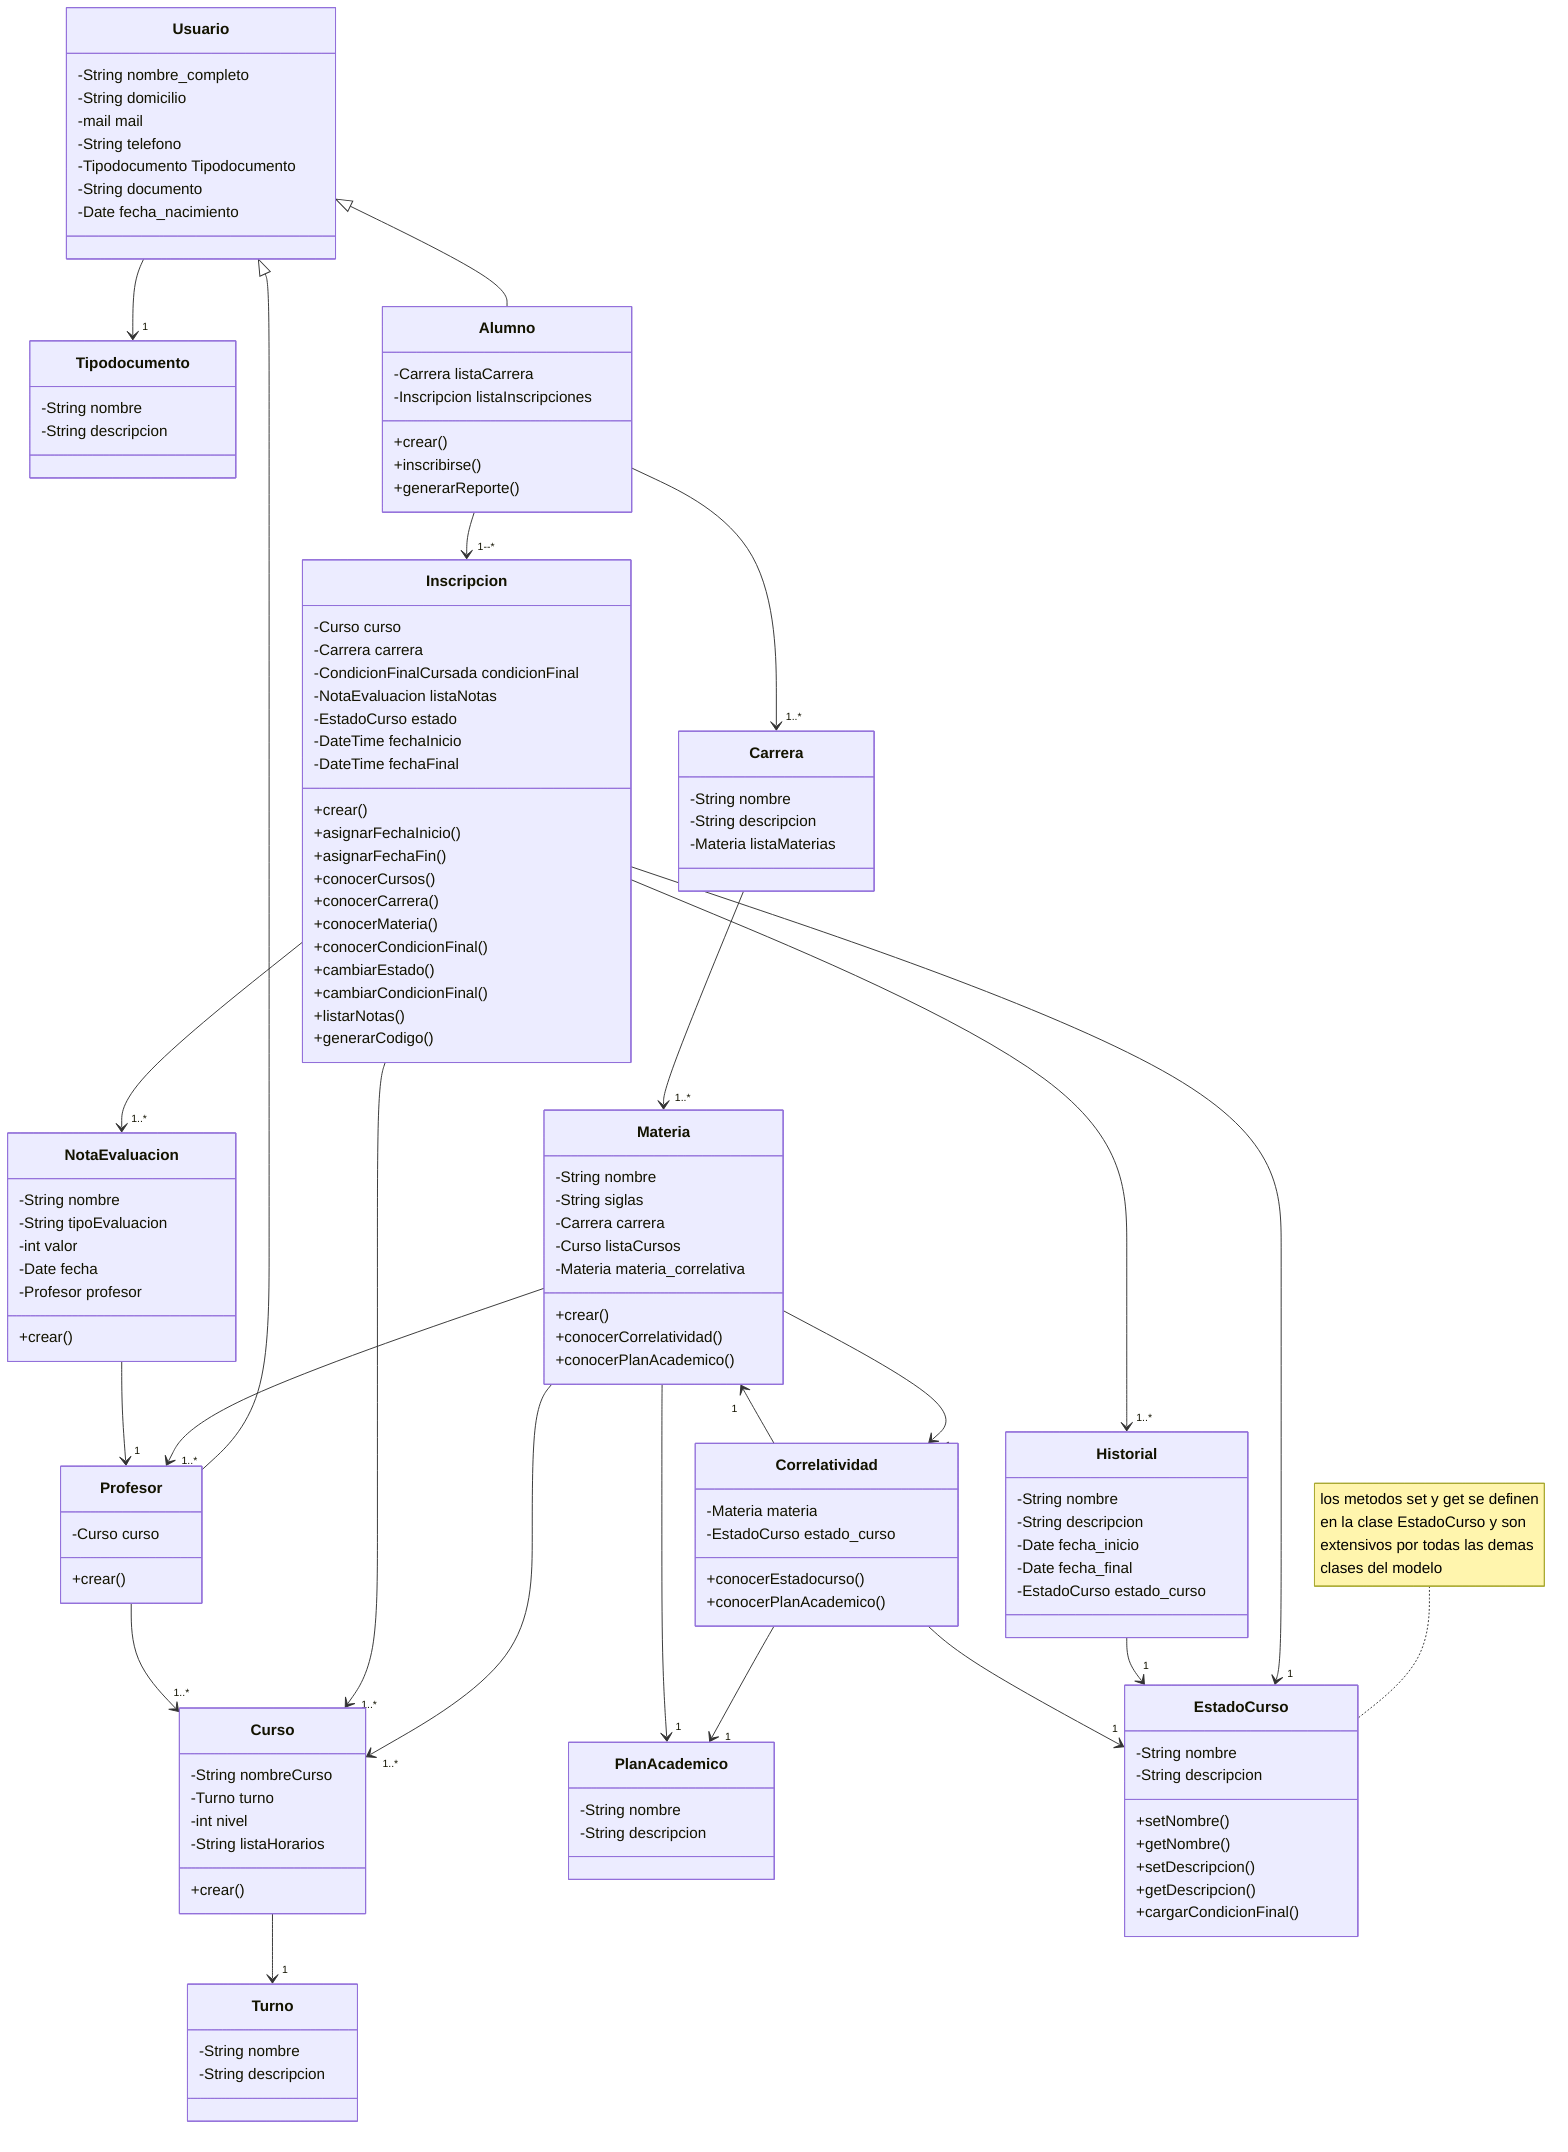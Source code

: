 classDiagram

    note for EstadoCurso "los metodos set y get se definen
    en la clase EstadoCurso y son 
    extensivos por todas las demas 
    clases del modelo"

    class Usuario{
    -String nombre_completo
    -String domicilio
    -mail mail
    -String telefono
    -Tipodocumento Tipodocumento
    -String documento
    -Date fecha_nacimiento
    }

    class Tipodocumento{
    -String nombre
    -String descripcion
    }


    class Alumno{
    -Carrera listaCarrera
    -Inscripcion listaInscripciones

    +crear()
    +inscribirse()
    +generarReporte()
    }

    class Inscripcion{
    -Curso curso
    -Carrera carrera
    -CondicionFinalCursada condicionFinal
    -NotaEvaluacion listaNotas
    -EstadoCurso estado
    -DateTime fechaInicio
    -DateTime fechaFinal

    +crear()
    +asignarFechaInicio()
    +asignarFechaFin()
    +conocerCursos()
    +conocerCarrera()
    +conocerMateria()
    +conocerCondicionFinal()
    +cambiarEstado()
    +cambiarCondicionFinal()
    +listarNotas()
    +generarCodigo()
    }

    class Materia{
    -String nombre
    -String siglas
    -Carrera carrera
    -Curso listaCursos
    -Materia materia_correlativa

    +crear()
    +conocerCorrelatividad()
    +conocerPlanAcademico()

    }

    class Correlatividad{
    -Materia materia
    -EstadoCurso estado_curso
    
    +conocerEstadocurso()
    +conocerPlanAcademico()
    }

    class Turno{
    -String nombre
    -String descripcion
    }

    class Curso{
    -String nombreCurso
    -Turno turno
    -int nivel
    -String listaHorarios
    
    +crear()
    }

    class PlanAcademico{
    -String nombre
    -String descripcion
    }

    class EstadoCurso{
    -String nombre
    -String descripcion

    +setNombre()
    +getNombre()
    +setDescripcion()
    +getDescripcion()
    +cargarCondicionFinal()
    }

    class Historial{
    -String nombre
    -String descripcion
    -Date fecha_inicio
    -Date fecha_final
    -EstadoCurso estado_curso
    }

    class NotaEvaluacion{
    -String nombre
    -String tipoEvaluacion
    -int valor
    -Date fecha
    -Profesor profesor

    +crear()
    }

    class Profesor{
    -Curso curso

    +crear()
    }

    class Carrera{
    -String nombre
    -String descripcion
    -Materia listaMaterias
    }

    Usuario --> "1" Tipodocumento
    Usuario <|-- Alumno
    Usuario <|-- Profesor

    Alumno --> "1--*" Inscripcion
    Alumno --> "1..*" Carrera

    Carrera --> "1..*" Materia

    Materia --> "1..*" Curso
    Materia --> "1" Correlatividad
    Materia --> "1..*" Profesor
    
    Inscripcion --> "1..*" NotaEvaluacion
    Inscripcion --> "1" EstadoCurso
    Inscripcion --> "1..*" Curso
    Inscripcion --> "1..*" Historial

    Curso --> "1" Turno

    Correlatividad --> "1" Materia
    Correlatividad --> "1" PlanAcademico
    Materia --> "1" PlanAcademico

    NotaEvaluacion --> "1" Profesor

    Historial --> "1" EstadoCurso

    Correlatividad --> "1" EstadoCurso
   
    Profesor --> "1..*" Curso